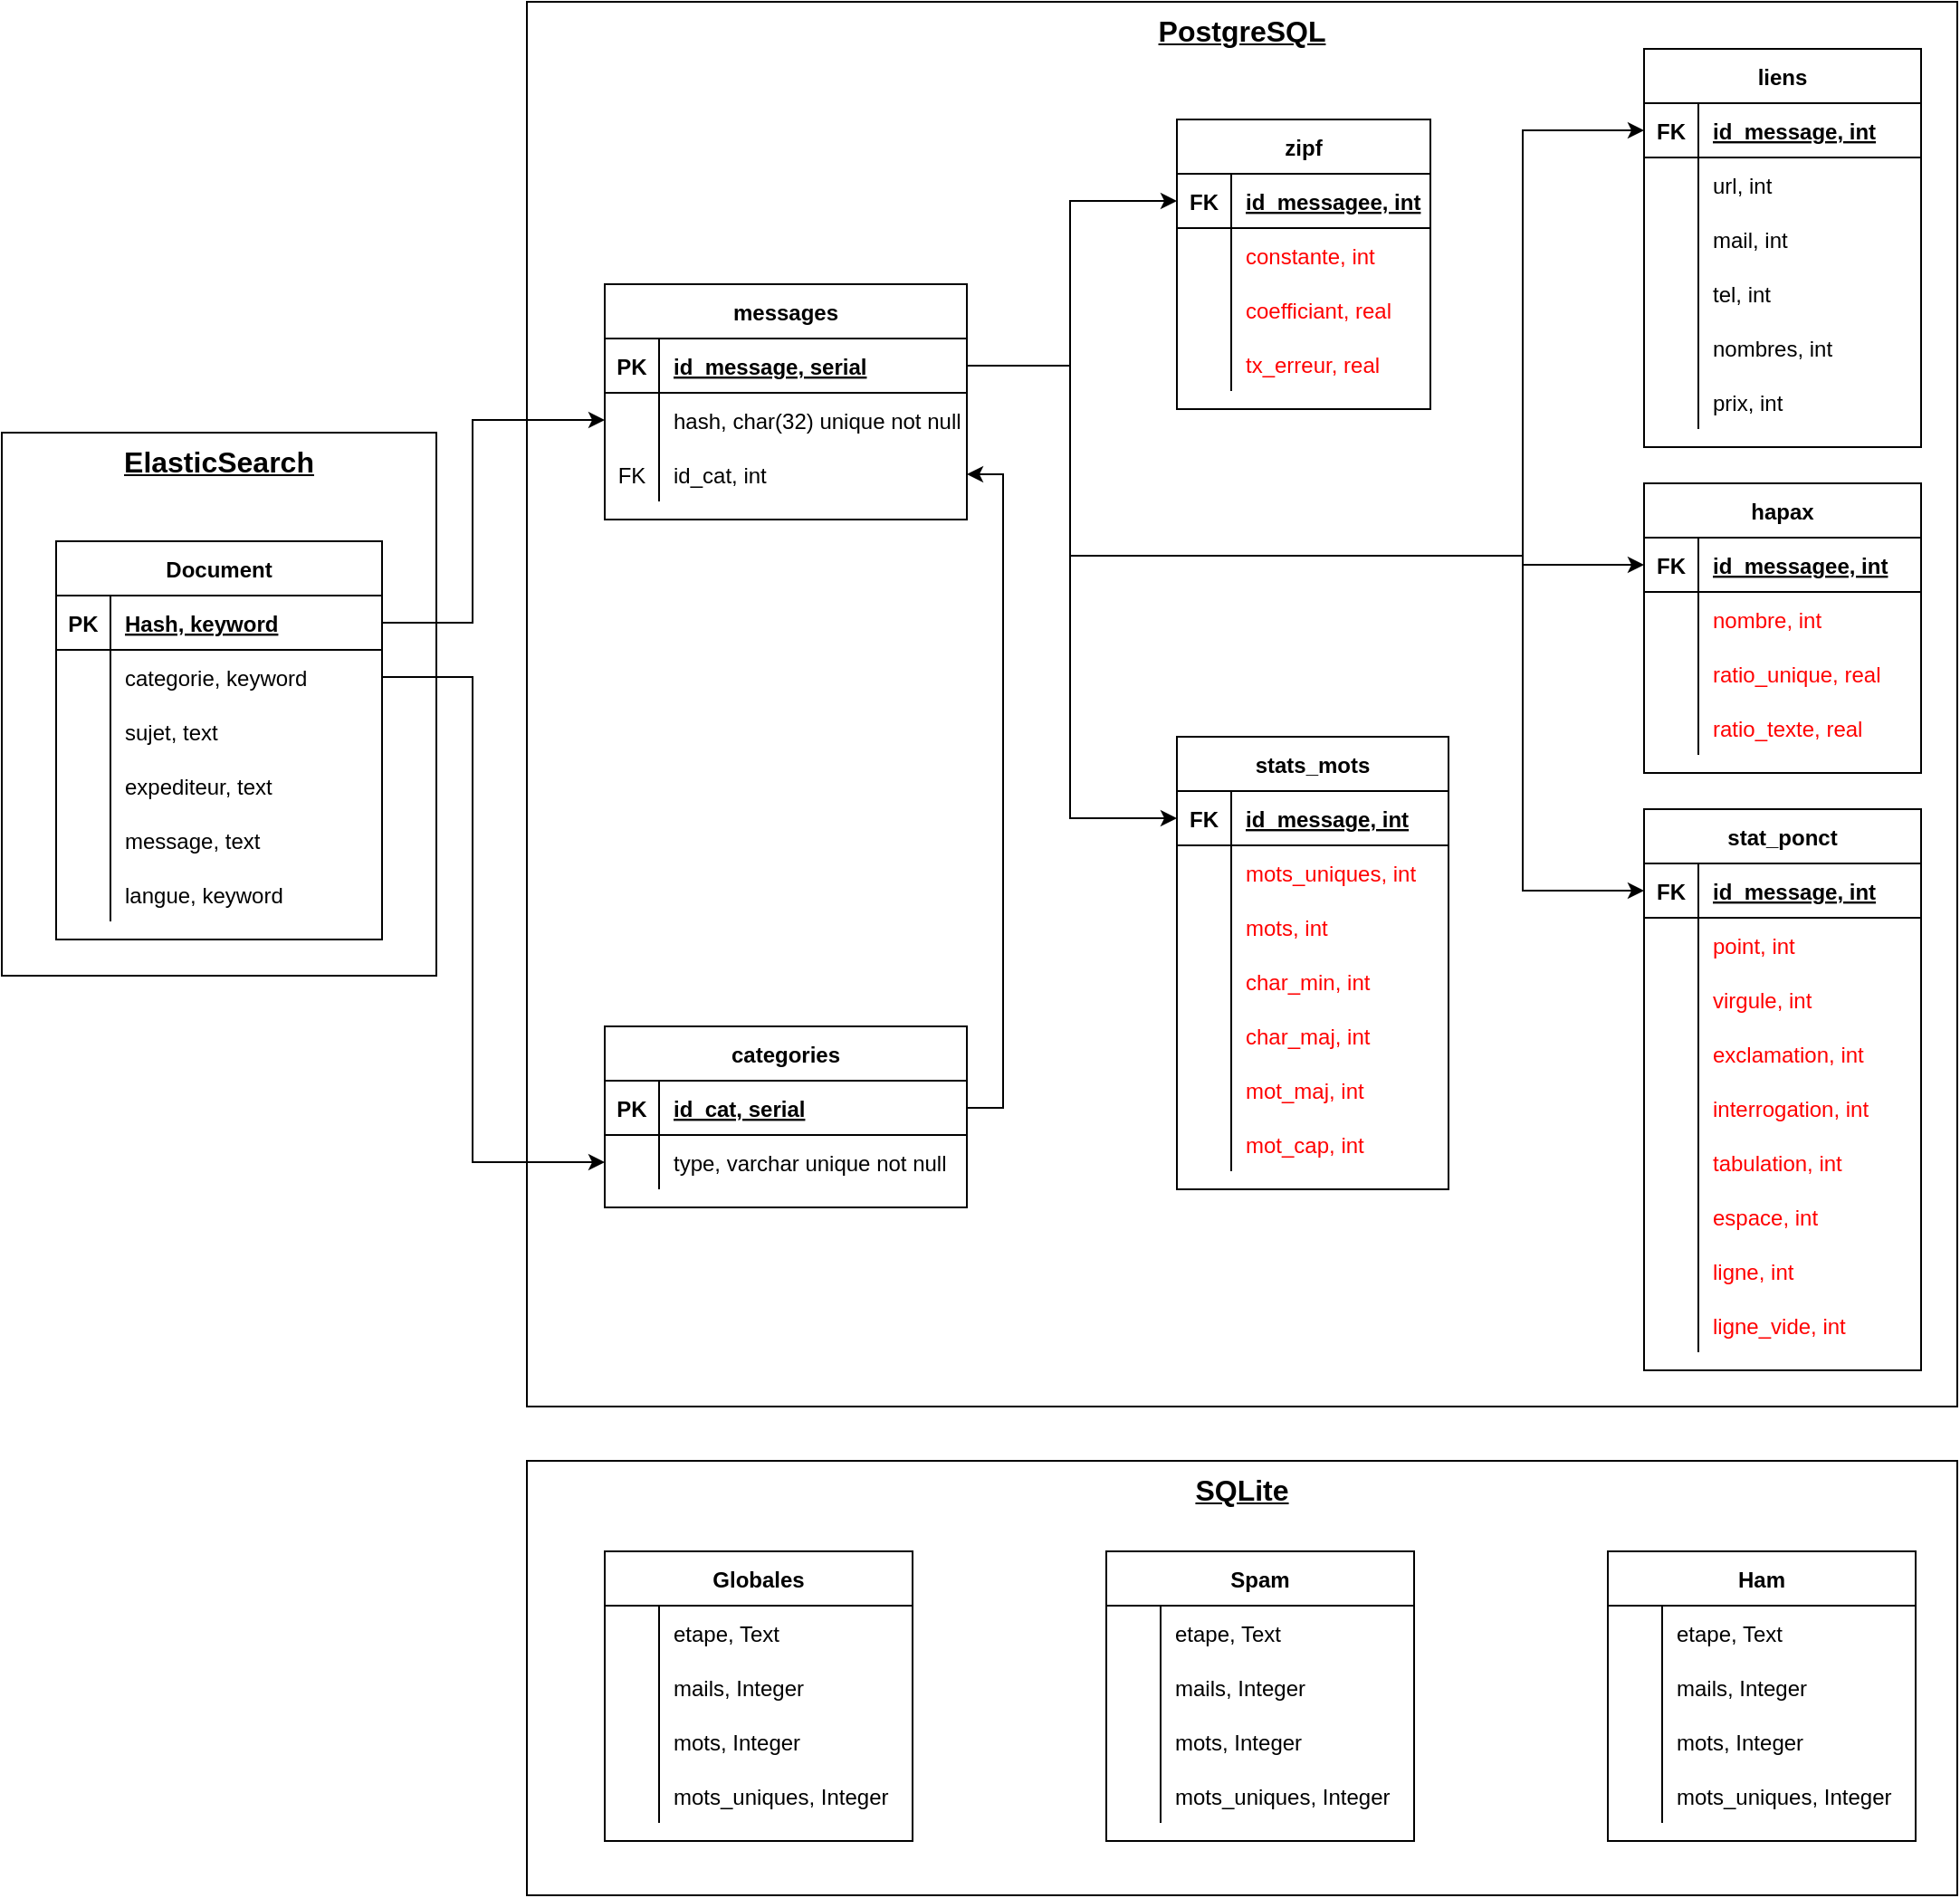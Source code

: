 <mxfile version="20.3.0" type="device"><diagram id="R2lEEEUBdFMjLlhIrx00" name="Page-1"><mxGraphModel dx="1422" dy="878" grid="1" gridSize="10" guides="1" tooltips="1" connect="1" arrows="1" fold="1" page="1" pageScale="1" pageWidth="1169" pageHeight="827" math="0" shadow="0" extFonts="Permanent Marker^https://fonts.googleapis.com/css?family=Permanent+Marker"><root><mxCell id="0"/><mxCell id="1" parent="0"/><mxCell id="b7Du19djquDReWK-8V0b-40" value="&lt;span style=&quot;font-size: 16px;&quot;&gt;&lt;b&gt;&lt;u&gt;SQLite&lt;/u&gt;&lt;/b&gt;&lt;/span&gt;" style="whiteSpace=wrap;html=1;align=center;verticalAlign=top;" parent="1" vertex="1"><mxGeometry x="290" y="840" width="790" height="240" as="geometry"/></mxCell><mxCell id="oKCUDOlldhZLEqZgmWtl-168" value="&lt;b&gt;&lt;u&gt;&lt;font style=&quot;font-size: 16px;&quot;&gt;PostgreSQL&lt;/font&gt;&lt;/u&gt;&lt;/b&gt;" style="whiteSpace=wrap;html=1;align=center;verticalAlign=top;" parent="1" vertex="1"><mxGeometry x="290" y="34" width="790" height="776" as="geometry"/></mxCell><mxCell id="oKCUDOlldhZLEqZgmWtl-23" value="&lt;b&gt;&lt;u&gt;&lt;font style=&quot;font-size: 16px;&quot;&gt;ElasticSearch&lt;/font&gt;&lt;/u&gt;&lt;/b&gt;" style="whiteSpace=wrap;html=1;align=center;verticalAlign=top;" parent="1" vertex="1"><mxGeometry y="272" width="240" height="300" as="geometry"/></mxCell><mxCell id="oKCUDOlldhZLEqZgmWtl-1" value="Document" style="shape=table;startSize=30;container=1;collapsible=1;childLayout=tableLayout;fixedRows=1;rowLines=0;fontStyle=1;align=center;resizeLast=1;" parent="1" vertex="1"><mxGeometry x="30" y="332" width="180" height="220" as="geometry"/></mxCell><mxCell id="oKCUDOlldhZLEqZgmWtl-2" value="" style="shape=tableRow;horizontal=0;startSize=0;swimlaneHead=0;swimlaneBody=0;fillColor=none;collapsible=0;dropTarget=0;points=[[0,0.5],[1,0.5]];portConstraint=eastwest;top=0;left=0;right=0;bottom=1;" parent="oKCUDOlldhZLEqZgmWtl-1" vertex="1"><mxGeometry y="30" width="180" height="30" as="geometry"/></mxCell><mxCell id="oKCUDOlldhZLEqZgmWtl-3" value="PK" style="shape=partialRectangle;connectable=0;fillColor=none;top=0;left=0;bottom=0;right=0;fontStyle=1;overflow=hidden;" parent="oKCUDOlldhZLEqZgmWtl-2" vertex="1"><mxGeometry width="30" height="30" as="geometry"><mxRectangle width="30" height="30" as="alternateBounds"/></mxGeometry></mxCell><mxCell id="oKCUDOlldhZLEqZgmWtl-4" value="Hash, keyword" style="shape=partialRectangle;connectable=0;fillColor=none;top=0;left=0;bottom=0;right=0;align=left;spacingLeft=6;fontStyle=5;overflow=hidden;" parent="oKCUDOlldhZLEqZgmWtl-2" vertex="1"><mxGeometry x="30" width="150" height="30" as="geometry"><mxRectangle width="150" height="30" as="alternateBounds"/></mxGeometry></mxCell><mxCell id="oKCUDOlldhZLEqZgmWtl-5" value="" style="shape=tableRow;horizontal=0;startSize=0;swimlaneHead=0;swimlaneBody=0;fillColor=none;collapsible=0;dropTarget=0;points=[[0,0.5],[1,0.5]];portConstraint=eastwest;top=0;left=0;right=0;bottom=0;" parent="oKCUDOlldhZLEqZgmWtl-1" vertex="1"><mxGeometry y="60" width="180" height="30" as="geometry"/></mxCell><mxCell id="oKCUDOlldhZLEqZgmWtl-6" value="" style="shape=partialRectangle;connectable=0;fillColor=none;top=0;left=0;bottom=0;right=0;editable=1;overflow=hidden;" parent="oKCUDOlldhZLEqZgmWtl-5" vertex="1"><mxGeometry width="30" height="30" as="geometry"><mxRectangle width="30" height="30" as="alternateBounds"/></mxGeometry></mxCell><mxCell id="oKCUDOlldhZLEqZgmWtl-7" value="categorie, keyword" style="shape=partialRectangle;connectable=0;fillColor=none;top=0;left=0;bottom=0;right=0;align=left;spacingLeft=6;overflow=hidden;" parent="oKCUDOlldhZLEqZgmWtl-5" vertex="1"><mxGeometry x="30" width="150" height="30" as="geometry"><mxRectangle width="150" height="30" as="alternateBounds"/></mxGeometry></mxCell><mxCell id="oKCUDOlldhZLEqZgmWtl-8" value="" style="shape=tableRow;horizontal=0;startSize=0;swimlaneHead=0;swimlaneBody=0;fillColor=none;collapsible=0;dropTarget=0;points=[[0,0.5],[1,0.5]];portConstraint=eastwest;top=0;left=0;right=0;bottom=0;" parent="oKCUDOlldhZLEqZgmWtl-1" vertex="1"><mxGeometry y="90" width="180" height="30" as="geometry"/></mxCell><mxCell id="oKCUDOlldhZLEqZgmWtl-9" value="" style="shape=partialRectangle;connectable=0;fillColor=none;top=0;left=0;bottom=0;right=0;editable=1;overflow=hidden;" parent="oKCUDOlldhZLEqZgmWtl-8" vertex="1"><mxGeometry width="30" height="30" as="geometry"><mxRectangle width="30" height="30" as="alternateBounds"/></mxGeometry></mxCell><mxCell id="oKCUDOlldhZLEqZgmWtl-10" value="sujet, text" style="shape=partialRectangle;connectable=0;fillColor=none;top=0;left=0;bottom=0;right=0;align=left;spacingLeft=6;overflow=hidden;" parent="oKCUDOlldhZLEqZgmWtl-8" vertex="1"><mxGeometry x="30" width="150" height="30" as="geometry"><mxRectangle width="150" height="30" as="alternateBounds"/></mxGeometry></mxCell><mxCell id="oKCUDOlldhZLEqZgmWtl-11" value="" style="shape=tableRow;horizontal=0;startSize=0;swimlaneHead=0;swimlaneBody=0;fillColor=none;collapsible=0;dropTarget=0;points=[[0,0.5],[1,0.5]];portConstraint=eastwest;top=0;left=0;right=0;bottom=0;" parent="oKCUDOlldhZLEqZgmWtl-1" vertex="1"><mxGeometry y="120" width="180" height="30" as="geometry"/></mxCell><mxCell id="oKCUDOlldhZLEqZgmWtl-12" value="" style="shape=partialRectangle;connectable=0;fillColor=none;top=0;left=0;bottom=0;right=0;editable=1;overflow=hidden;" parent="oKCUDOlldhZLEqZgmWtl-11" vertex="1"><mxGeometry width="30" height="30" as="geometry"><mxRectangle width="30" height="30" as="alternateBounds"/></mxGeometry></mxCell><mxCell id="oKCUDOlldhZLEqZgmWtl-13" value="expediteur, text" style="shape=partialRectangle;connectable=0;fillColor=none;top=0;left=0;bottom=0;right=0;align=left;spacingLeft=6;overflow=hidden;" parent="oKCUDOlldhZLEqZgmWtl-11" vertex="1"><mxGeometry x="30" width="150" height="30" as="geometry"><mxRectangle width="150" height="30" as="alternateBounds"/></mxGeometry></mxCell><mxCell id="oKCUDOlldhZLEqZgmWtl-17" style="shape=tableRow;horizontal=0;startSize=0;swimlaneHead=0;swimlaneBody=0;fillColor=none;collapsible=0;dropTarget=0;points=[[0,0.5],[1,0.5]];portConstraint=eastwest;top=0;left=0;right=0;bottom=0;" parent="oKCUDOlldhZLEqZgmWtl-1" vertex="1"><mxGeometry y="150" width="180" height="30" as="geometry"/></mxCell><mxCell id="oKCUDOlldhZLEqZgmWtl-18" style="shape=partialRectangle;connectable=0;fillColor=none;top=0;left=0;bottom=0;right=0;editable=1;overflow=hidden;" parent="oKCUDOlldhZLEqZgmWtl-17" vertex="1"><mxGeometry width="30" height="30" as="geometry"><mxRectangle width="30" height="30" as="alternateBounds"/></mxGeometry></mxCell><mxCell id="oKCUDOlldhZLEqZgmWtl-19" value="message, text" style="shape=partialRectangle;connectable=0;fillColor=none;top=0;left=0;bottom=0;right=0;align=left;spacingLeft=6;overflow=hidden;" parent="oKCUDOlldhZLEqZgmWtl-17" vertex="1"><mxGeometry x="30" width="150" height="30" as="geometry"><mxRectangle width="150" height="30" as="alternateBounds"/></mxGeometry></mxCell><mxCell id="oKCUDOlldhZLEqZgmWtl-20" style="shape=tableRow;horizontal=0;startSize=0;swimlaneHead=0;swimlaneBody=0;fillColor=none;collapsible=0;dropTarget=0;points=[[0,0.5],[1,0.5]];portConstraint=eastwest;top=0;left=0;right=0;bottom=0;" parent="oKCUDOlldhZLEqZgmWtl-1" vertex="1"><mxGeometry y="180" width="180" height="30" as="geometry"/></mxCell><mxCell id="oKCUDOlldhZLEqZgmWtl-21" style="shape=partialRectangle;connectable=0;fillColor=none;top=0;left=0;bottom=0;right=0;editable=1;overflow=hidden;" parent="oKCUDOlldhZLEqZgmWtl-20" vertex="1"><mxGeometry width="30" height="30" as="geometry"><mxRectangle width="30" height="30" as="alternateBounds"/></mxGeometry></mxCell><mxCell id="oKCUDOlldhZLEqZgmWtl-22" value="langue, keyword" style="shape=partialRectangle;connectable=0;fillColor=none;top=0;left=0;bottom=0;right=0;align=left;spacingLeft=6;overflow=hidden;" parent="oKCUDOlldhZLEqZgmWtl-20" vertex="1"><mxGeometry x="30" width="150" height="30" as="geometry"><mxRectangle width="150" height="30" as="alternateBounds"/></mxGeometry></mxCell><mxCell id="oKCUDOlldhZLEqZgmWtl-14" value="" style="shape=tableRow;horizontal=0;startSize=0;swimlaneHead=0;swimlaneBody=0;fillColor=none;collapsible=0;dropTarget=0;points=[[0,0.5],[1,0.5]];portConstraint=eastwest;top=0;left=0;right=0;bottom=0;" parent="1" vertex="1"><mxGeometry x="30" y="482" width="180" height="30" as="geometry"/></mxCell><mxCell id="oKCUDOlldhZLEqZgmWtl-25" value="messages" style="shape=table;startSize=30;container=1;collapsible=1;childLayout=tableLayout;fixedRows=1;rowLines=0;fontStyle=1;align=center;resizeLast=1;" parent="1" vertex="1"><mxGeometry x="333" y="190" width="200" height="130" as="geometry"/></mxCell><mxCell id="oKCUDOlldhZLEqZgmWtl-26" value="" style="shape=tableRow;horizontal=0;startSize=0;swimlaneHead=0;swimlaneBody=0;fillColor=none;collapsible=0;dropTarget=0;points=[[0,0.5],[1,0.5]];portConstraint=eastwest;top=0;left=0;right=0;bottom=1;" parent="oKCUDOlldhZLEqZgmWtl-25" vertex="1"><mxGeometry y="30" width="200" height="30" as="geometry"/></mxCell><mxCell id="oKCUDOlldhZLEqZgmWtl-27" value="PK" style="shape=partialRectangle;connectable=0;fillColor=none;top=0;left=0;bottom=0;right=0;fontStyle=1;overflow=hidden;" parent="oKCUDOlldhZLEqZgmWtl-26" vertex="1"><mxGeometry width="30" height="30" as="geometry"><mxRectangle width="30" height="30" as="alternateBounds"/></mxGeometry></mxCell><mxCell id="oKCUDOlldhZLEqZgmWtl-28" value="id_message, serial" style="shape=partialRectangle;connectable=0;fillColor=none;top=0;left=0;bottom=0;right=0;align=left;spacingLeft=6;fontStyle=5;overflow=hidden;" parent="oKCUDOlldhZLEqZgmWtl-26" vertex="1"><mxGeometry x="30" width="170" height="30" as="geometry"><mxRectangle width="170" height="30" as="alternateBounds"/></mxGeometry></mxCell><mxCell id="oKCUDOlldhZLEqZgmWtl-29" value="" style="shape=tableRow;horizontal=0;startSize=0;swimlaneHead=0;swimlaneBody=0;fillColor=none;collapsible=0;dropTarget=0;points=[[0,0.5],[1,0.5]];portConstraint=eastwest;top=0;left=0;right=0;bottom=0;" parent="oKCUDOlldhZLEqZgmWtl-25" vertex="1"><mxGeometry y="60" width="200" height="30" as="geometry"/></mxCell><mxCell id="oKCUDOlldhZLEqZgmWtl-30" value="" style="shape=partialRectangle;connectable=0;fillColor=none;top=0;left=0;bottom=0;right=0;editable=1;overflow=hidden;" parent="oKCUDOlldhZLEqZgmWtl-29" vertex="1"><mxGeometry width="30" height="30" as="geometry"><mxRectangle width="30" height="30" as="alternateBounds"/></mxGeometry></mxCell><mxCell id="oKCUDOlldhZLEqZgmWtl-31" value="hash, char(32) unique not null" style="shape=partialRectangle;connectable=0;fillColor=none;top=0;left=0;bottom=0;right=0;align=left;spacingLeft=6;overflow=hidden;" parent="oKCUDOlldhZLEqZgmWtl-29" vertex="1"><mxGeometry x="30" width="170" height="30" as="geometry"><mxRectangle width="170" height="30" as="alternateBounds"/></mxGeometry></mxCell><mxCell id="oKCUDOlldhZLEqZgmWtl-32" value="" style="shape=tableRow;horizontal=0;startSize=0;swimlaneHead=0;swimlaneBody=0;fillColor=none;collapsible=0;dropTarget=0;points=[[0,0.5],[1,0.5]];portConstraint=eastwest;top=0;left=0;right=0;bottom=0;" parent="oKCUDOlldhZLEqZgmWtl-25" vertex="1"><mxGeometry y="90" width="200" height="30" as="geometry"/></mxCell><mxCell id="oKCUDOlldhZLEqZgmWtl-33" value="FK" style="shape=partialRectangle;connectable=0;fillColor=none;top=0;left=0;bottom=0;right=0;editable=1;overflow=hidden;" parent="oKCUDOlldhZLEqZgmWtl-32" vertex="1"><mxGeometry width="30" height="30" as="geometry"><mxRectangle width="30" height="30" as="alternateBounds"/></mxGeometry></mxCell><mxCell id="oKCUDOlldhZLEqZgmWtl-34" value="id_cat, int" style="shape=partialRectangle;connectable=0;fillColor=none;top=0;left=0;bottom=0;right=0;align=left;spacingLeft=6;overflow=hidden;" parent="oKCUDOlldhZLEqZgmWtl-32" vertex="1"><mxGeometry x="30" width="170" height="30" as="geometry"><mxRectangle width="170" height="30" as="alternateBounds"/></mxGeometry></mxCell><mxCell id="oKCUDOlldhZLEqZgmWtl-58" value="stats_mots" style="shape=table;startSize=30;container=1;collapsible=1;childLayout=tableLayout;fixedRows=1;rowLines=0;fontStyle=1;align=center;resizeLast=1;" parent="1" vertex="1"><mxGeometry x="649" y="440" width="150" height="250" as="geometry"/></mxCell><mxCell id="oKCUDOlldhZLEqZgmWtl-59" value="" style="shape=tableRow;horizontal=0;startSize=0;swimlaneHead=0;swimlaneBody=0;fillColor=none;collapsible=0;dropTarget=0;points=[[0,0.5],[1,0.5]];portConstraint=eastwest;top=0;left=0;right=0;bottom=1;" parent="oKCUDOlldhZLEqZgmWtl-58" vertex="1"><mxGeometry y="30" width="150" height="30" as="geometry"/></mxCell><mxCell id="oKCUDOlldhZLEqZgmWtl-60" value="FK" style="shape=partialRectangle;connectable=0;fillColor=none;top=0;left=0;bottom=0;right=0;fontStyle=1;overflow=hidden;" parent="oKCUDOlldhZLEqZgmWtl-59" vertex="1"><mxGeometry width="30" height="30" as="geometry"><mxRectangle width="30" height="30" as="alternateBounds"/></mxGeometry></mxCell><mxCell id="oKCUDOlldhZLEqZgmWtl-61" value="id_message, int" style="shape=partialRectangle;connectable=0;fillColor=none;top=0;left=0;bottom=0;right=0;align=left;spacingLeft=6;fontStyle=5;overflow=hidden;" parent="oKCUDOlldhZLEqZgmWtl-59" vertex="1"><mxGeometry x="30" width="120" height="30" as="geometry"><mxRectangle width="120" height="30" as="alternateBounds"/></mxGeometry></mxCell><mxCell id="oKCUDOlldhZLEqZgmWtl-62" value="" style="shape=tableRow;horizontal=0;startSize=0;swimlaneHead=0;swimlaneBody=0;fillColor=none;collapsible=0;dropTarget=0;points=[[0,0.5],[1,0.5]];portConstraint=eastwest;top=0;left=0;right=0;bottom=0;" parent="oKCUDOlldhZLEqZgmWtl-58" vertex="1"><mxGeometry y="60" width="150" height="30" as="geometry"/></mxCell><mxCell id="oKCUDOlldhZLEqZgmWtl-63" value="" style="shape=partialRectangle;connectable=0;fillColor=none;top=0;left=0;bottom=0;right=0;editable=1;overflow=hidden;" parent="oKCUDOlldhZLEqZgmWtl-62" vertex="1"><mxGeometry width="30" height="30" as="geometry"><mxRectangle width="30" height="30" as="alternateBounds"/></mxGeometry></mxCell><mxCell id="oKCUDOlldhZLEqZgmWtl-64" value="mots_uniques, int" style="shape=partialRectangle;connectable=0;fillColor=none;top=0;left=0;bottom=0;right=0;align=left;spacingLeft=6;overflow=hidden;fontColor=#FF0000;" parent="oKCUDOlldhZLEqZgmWtl-62" vertex="1"><mxGeometry x="30" width="120" height="30" as="geometry"><mxRectangle width="120" height="30" as="alternateBounds"/></mxGeometry></mxCell><mxCell id="oKCUDOlldhZLEqZgmWtl-65" value="" style="shape=tableRow;horizontal=0;startSize=0;swimlaneHead=0;swimlaneBody=0;fillColor=none;collapsible=0;dropTarget=0;points=[[0,0.5],[1,0.5]];portConstraint=eastwest;top=0;left=0;right=0;bottom=0;" parent="oKCUDOlldhZLEqZgmWtl-58" vertex="1"><mxGeometry y="90" width="150" height="30" as="geometry"/></mxCell><mxCell id="oKCUDOlldhZLEqZgmWtl-66" value="" style="shape=partialRectangle;connectable=0;fillColor=none;top=0;left=0;bottom=0;right=0;editable=1;overflow=hidden;" parent="oKCUDOlldhZLEqZgmWtl-65" vertex="1"><mxGeometry width="30" height="30" as="geometry"><mxRectangle width="30" height="30" as="alternateBounds"/></mxGeometry></mxCell><mxCell id="oKCUDOlldhZLEqZgmWtl-67" value="mots, int" style="shape=partialRectangle;connectable=0;fillColor=none;top=0;left=0;bottom=0;right=0;align=left;spacingLeft=6;overflow=hidden;fontColor=#FF0000;" parent="oKCUDOlldhZLEqZgmWtl-65" vertex="1"><mxGeometry x="30" width="120" height="30" as="geometry"><mxRectangle width="120" height="30" as="alternateBounds"/></mxGeometry></mxCell><mxCell id="oKCUDOlldhZLEqZgmWtl-68" value="" style="shape=tableRow;horizontal=0;startSize=0;swimlaneHead=0;swimlaneBody=0;fillColor=none;collapsible=0;dropTarget=0;points=[[0,0.5],[1,0.5]];portConstraint=eastwest;top=0;left=0;right=0;bottom=0;" parent="oKCUDOlldhZLEqZgmWtl-58" vertex="1"><mxGeometry y="120" width="150" height="30" as="geometry"/></mxCell><mxCell id="oKCUDOlldhZLEqZgmWtl-69" value="" style="shape=partialRectangle;connectable=0;fillColor=none;top=0;left=0;bottom=0;right=0;editable=1;overflow=hidden;" parent="oKCUDOlldhZLEqZgmWtl-68" vertex="1"><mxGeometry width="30" height="30" as="geometry"><mxRectangle width="30" height="30" as="alternateBounds"/></mxGeometry></mxCell><mxCell id="oKCUDOlldhZLEqZgmWtl-70" value="char_min, int   " style="shape=partialRectangle;connectable=0;fillColor=none;top=0;left=0;bottom=0;right=0;align=left;spacingLeft=6;overflow=hidden;fontColor=#FF0000;" parent="oKCUDOlldhZLEqZgmWtl-68" vertex="1"><mxGeometry x="30" width="120" height="30" as="geometry"><mxRectangle width="120" height="30" as="alternateBounds"/></mxGeometry></mxCell><mxCell id="oKCUDOlldhZLEqZgmWtl-71" style="shape=tableRow;horizontal=0;startSize=0;swimlaneHead=0;swimlaneBody=0;fillColor=none;collapsible=0;dropTarget=0;points=[[0,0.5],[1,0.5]];portConstraint=eastwest;top=0;left=0;right=0;bottom=0;" parent="oKCUDOlldhZLEqZgmWtl-58" vertex="1"><mxGeometry y="150" width="150" height="30" as="geometry"/></mxCell><mxCell id="oKCUDOlldhZLEqZgmWtl-72" style="shape=partialRectangle;connectable=0;fillColor=none;top=0;left=0;bottom=0;right=0;editable=1;overflow=hidden;" parent="oKCUDOlldhZLEqZgmWtl-71" vertex="1"><mxGeometry width="30" height="30" as="geometry"><mxRectangle width="30" height="30" as="alternateBounds"/></mxGeometry></mxCell><mxCell id="oKCUDOlldhZLEqZgmWtl-73" value="char_maj, int" style="shape=partialRectangle;connectable=0;fillColor=none;top=0;left=0;bottom=0;right=0;align=left;spacingLeft=6;overflow=hidden;fontColor=#FF0000;" parent="oKCUDOlldhZLEqZgmWtl-71" vertex="1"><mxGeometry x="30" width="120" height="30" as="geometry"><mxRectangle width="120" height="30" as="alternateBounds"/></mxGeometry></mxCell><mxCell id="oKCUDOlldhZLEqZgmWtl-74" style="shape=tableRow;horizontal=0;startSize=0;swimlaneHead=0;swimlaneBody=0;fillColor=none;collapsible=0;dropTarget=0;points=[[0,0.5],[1,0.5]];portConstraint=eastwest;top=0;left=0;right=0;bottom=0;" parent="oKCUDOlldhZLEqZgmWtl-58" vertex="1"><mxGeometry y="180" width="150" height="30" as="geometry"/></mxCell><mxCell id="oKCUDOlldhZLEqZgmWtl-75" style="shape=partialRectangle;connectable=0;fillColor=none;top=0;left=0;bottom=0;right=0;editable=1;overflow=hidden;" parent="oKCUDOlldhZLEqZgmWtl-74" vertex="1"><mxGeometry width="30" height="30" as="geometry"><mxRectangle width="30" height="30" as="alternateBounds"/></mxGeometry></mxCell><mxCell id="oKCUDOlldhZLEqZgmWtl-76" value="mot_maj, int" style="shape=partialRectangle;connectable=0;fillColor=none;top=0;left=0;bottom=0;right=0;align=left;spacingLeft=6;overflow=hidden;fontColor=#FF0000;" parent="oKCUDOlldhZLEqZgmWtl-74" vertex="1"><mxGeometry x="30" width="120" height="30" as="geometry"><mxRectangle width="120" height="30" as="alternateBounds"/></mxGeometry></mxCell><mxCell id="oKCUDOlldhZLEqZgmWtl-77" style="shape=tableRow;horizontal=0;startSize=0;swimlaneHead=0;swimlaneBody=0;fillColor=none;collapsible=0;dropTarget=0;points=[[0,0.5],[1,0.5]];portConstraint=eastwest;top=0;left=0;right=0;bottom=0;" parent="oKCUDOlldhZLEqZgmWtl-58" vertex="1"><mxGeometry y="210" width="150" height="30" as="geometry"/></mxCell><mxCell id="oKCUDOlldhZLEqZgmWtl-78" style="shape=partialRectangle;connectable=0;fillColor=none;top=0;left=0;bottom=0;right=0;editable=1;overflow=hidden;" parent="oKCUDOlldhZLEqZgmWtl-77" vertex="1"><mxGeometry width="30" height="30" as="geometry"><mxRectangle width="30" height="30" as="alternateBounds"/></mxGeometry></mxCell><mxCell id="oKCUDOlldhZLEqZgmWtl-79" value="mot_cap, int" style="shape=partialRectangle;connectable=0;fillColor=none;top=0;left=0;bottom=0;right=0;align=left;spacingLeft=6;overflow=hidden;fontColor=#FF0000;" parent="oKCUDOlldhZLEqZgmWtl-77" vertex="1"><mxGeometry x="30" width="120" height="30" as="geometry"><mxRectangle width="120" height="30" as="alternateBounds"/></mxGeometry></mxCell><mxCell id="oKCUDOlldhZLEqZgmWtl-84" value="stat_ponct" style="shape=table;startSize=30;container=1;collapsible=1;childLayout=tableLayout;fixedRows=1;rowLines=0;fontStyle=1;align=center;resizeLast=1;" parent="1" vertex="1"><mxGeometry x="907" y="480" width="153" height="310" as="geometry"/></mxCell><mxCell id="oKCUDOlldhZLEqZgmWtl-85" value="" style="shape=tableRow;horizontal=0;startSize=0;swimlaneHead=0;swimlaneBody=0;fillColor=none;collapsible=0;dropTarget=0;points=[[0,0.5],[1,0.5]];portConstraint=eastwest;top=0;left=0;right=0;bottom=1;" parent="oKCUDOlldhZLEqZgmWtl-84" vertex="1"><mxGeometry y="30" width="153" height="30" as="geometry"/></mxCell><mxCell id="oKCUDOlldhZLEqZgmWtl-86" value="FK" style="shape=partialRectangle;connectable=0;fillColor=none;top=0;left=0;bottom=0;right=0;fontStyle=1;overflow=hidden;" parent="oKCUDOlldhZLEqZgmWtl-85" vertex="1"><mxGeometry width="30" height="30" as="geometry"><mxRectangle width="30" height="30" as="alternateBounds"/></mxGeometry></mxCell><mxCell id="oKCUDOlldhZLEqZgmWtl-87" value="id_message, int" style="shape=partialRectangle;connectable=0;fillColor=none;top=0;left=0;bottom=0;right=0;align=left;spacingLeft=6;fontStyle=5;overflow=hidden;" parent="oKCUDOlldhZLEqZgmWtl-85" vertex="1"><mxGeometry x="30" width="123" height="30" as="geometry"><mxRectangle width="123" height="30" as="alternateBounds"/></mxGeometry></mxCell><mxCell id="oKCUDOlldhZLEqZgmWtl-88" value="" style="shape=tableRow;horizontal=0;startSize=0;swimlaneHead=0;swimlaneBody=0;fillColor=none;collapsible=0;dropTarget=0;points=[[0,0.5],[1,0.5]];portConstraint=eastwest;top=0;left=0;right=0;bottom=0;" parent="oKCUDOlldhZLEqZgmWtl-84" vertex="1"><mxGeometry y="60" width="153" height="30" as="geometry"/></mxCell><mxCell id="oKCUDOlldhZLEqZgmWtl-89" value="" style="shape=partialRectangle;connectable=0;fillColor=none;top=0;left=0;bottom=0;right=0;editable=1;overflow=hidden;" parent="oKCUDOlldhZLEqZgmWtl-88" vertex="1"><mxGeometry width="30" height="30" as="geometry"><mxRectangle width="30" height="30" as="alternateBounds"/></mxGeometry></mxCell><mxCell id="oKCUDOlldhZLEqZgmWtl-90" value="point, int" style="shape=partialRectangle;connectable=0;fillColor=none;top=0;left=0;bottom=0;right=0;align=left;spacingLeft=6;overflow=hidden;fontColor=#FF0000;" parent="oKCUDOlldhZLEqZgmWtl-88" vertex="1"><mxGeometry x="30" width="123" height="30" as="geometry"><mxRectangle width="123" height="30" as="alternateBounds"/></mxGeometry></mxCell><mxCell id="oKCUDOlldhZLEqZgmWtl-109" style="shape=tableRow;horizontal=0;startSize=0;swimlaneHead=0;swimlaneBody=0;fillColor=none;collapsible=0;dropTarget=0;points=[[0,0.5],[1,0.5]];portConstraint=eastwest;top=0;left=0;right=0;bottom=0;" parent="oKCUDOlldhZLEqZgmWtl-84" vertex="1"><mxGeometry y="90" width="153" height="30" as="geometry"/></mxCell><mxCell id="oKCUDOlldhZLEqZgmWtl-110" style="shape=partialRectangle;connectable=0;fillColor=none;top=0;left=0;bottom=0;right=0;editable=1;overflow=hidden;" parent="oKCUDOlldhZLEqZgmWtl-109" vertex="1"><mxGeometry width="30" height="30" as="geometry"><mxRectangle width="30" height="30" as="alternateBounds"/></mxGeometry></mxCell><mxCell id="oKCUDOlldhZLEqZgmWtl-111" value="virgule, int" style="shape=partialRectangle;connectable=0;fillColor=none;top=0;left=0;bottom=0;right=0;align=left;spacingLeft=6;overflow=hidden;fontColor=#FF0000;" parent="oKCUDOlldhZLEqZgmWtl-109" vertex="1"><mxGeometry x="30" width="123" height="30" as="geometry"><mxRectangle width="123" height="30" as="alternateBounds"/></mxGeometry></mxCell><mxCell id="oKCUDOlldhZLEqZgmWtl-106" style="shape=tableRow;horizontal=0;startSize=0;swimlaneHead=0;swimlaneBody=0;fillColor=none;collapsible=0;dropTarget=0;points=[[0,0.5],[1,0.5]];portConstraint=eastwest;top=0;left=0;right=0;bottom=0;" parent="oKCUDOlldhZLEqZgmWtl-84" vertex="1"><mxGeometry y="120" width="153" height="30" as="geometry"/></mxCell><mxCell id="oKCUDOlldhZLEqZgmWtl-107" style="shape=partialRectangle;connectable=0;fillColor=none;top=0;left=0;bottom=0;right=0;editable=1;overflow=hidden;" parent="oKCUDOlldhZLEqZgmWtl-106" vertex="1"><mxGeometry width="30" height="30" as="geometry"><mxRectangle width="30" height="30" as="alternateBounds"/></mxGeometry></mxCell><mxCell id="oKCUDOlldhZLEqZgmWtl-108" value="exclamation, int" style="shape=partialRectangle;connectable=0;fillColor=none;top=0;left=0;bottom=0;right=0;align=left;spacingLeft=6;overflow=hidden;fontColor=#FF0000;" parent="oKCUDOlldhZLEqZgmWtl-106" vertex="1"><mxGeometry x="30" width="123" height="30" as="geometry"><mxRectangle width="123" height="30" as="alternateBounds"/></mxGeometry></mxCell><mxCell id="oKCUDOlldhZLEqZgmWtl-103" style="shape=tableRow;horizontal=0;startSize=0;swimlaneHead=0;swimlaneBody=0;fillColor=none;collapsible=0;dropTarget=0;points=[[0,0.5],[1,0.5]];portConstraint=eastwest;top=0;left=0;right=0;bottom=0;" parent="oKCUDOlldhZLEqZgmWtl-84" vertex="1"><mxGeometry y="150" width="153" height="30" as="geometry"/></mxCell><mxCell id="oKCUDOlldhZLEqZgmWtl-104" style="shape=partialRectangle;connectable=0;fillColor=none;top=0;left=0;bottom=0;right=0;editable=1;overflow=hidden;" parent="oKCUDOlldhZLEqZgmWtl-103" vertex="1"><mxGeometry width="30" height="30" as="geometry"><mxRectangle width="30" height="30" as="alternateBounds"/></mxGeometry></mxCell><mxCell id="oKCUDOlldhZLEqZgmWtl-105" value="interrogation, int" style="shape=partialRectangle;connectable=0;fillColor=none;top=0;left=0;bottom=0;right=0;align=left;spacingLeft=6;overflow=hidden;fontColor=#FF0000;" parent="oKCUDOlldhZLEqZgmWtl-103" vertex="1"><mxGeometry x="30" width="123" height="30" as="geometry"><mxRectangle width="123" height="30" as="alternateBounds"/></mxGeometry></mxCell><mxCell id="oKCUDOlldhZLEqZgmWtl-100" style="shape=tableRow;horizontal=0;startSize=0;swimlaneHead=0;swimlaneBody=0;fillColor=none;collapsible=0;dropTarget=0;points=[[0,0.5],[1,0.5]];portConstraint=eastwest;top=0;left=0;right=0;bottom=0;" parent="oKCUDOlldhZLEqZgmWtl-84" vertex="1"><mxGeometry y="180" width="153" height="30" as="geometry"/></mxCell><mxCell id="oKCUDOlldhZLEqZgmWtl-101" style="shape=partialRectangle;connectable=0;fillColor=none;top=0;left=0;bottom=0;right=0;editable=1;overflow=hidden;" parent="oKCUDOlldhZLEqZgmWtl-100" vertex="1"><mxGeometry width="30" height="30" as="geometry"><mxRectangle width="30" height="30" as="alternateBounds"/></mxGeometry></mxCell><mxCell id="oKCUDOlldhZLEqZgmWtl-102" value="tabulation, int" style="shape=partialRectangle;connectable=0;fillColor=none;top=0;left=0;bottom=0;right=0;align=left;spacingLeft=6;overflow=hidden;fontColor=#FF0000;" parent="oKCUDOlldhZLEqZgmWtl-100" vertex="1"><mxGeometry x="30" width="123" height="30" as="geometry"><mxRectangle width="123" height="30" as="alternateBounds"/></mxGeometry></mxCell><mxCell id="oKCUDOlldhZLEqZgmWtl-97" style="shape=tableRow;horizontal=0;startSize=0;swimlaneHead=0;swimlaneBody=0;fillColor=none;collapsible=0;dropTarget=0;points=[[0,0.5],[1,0.5]];portConstraint=eastwest;top=0;left=0;right=0;bottom=0;" parent="oKCUDOlldhZLEqZgmWtl-84" vertex="1"><mxGeometry y="210" width="153" height="30" as="geometry"/></mxCell><mxCell id="oKCUDOlldhZLEqZgmWtl-98" style="shape=partialRectangle;connectable=0;fillColor=none;top=0;left=0;bottom=0;right=0;editable=1;overflow=hidden;" parent="oKCUDOlldhZLEqZgmWtl-97" vertex="1"><mxGeometry width="30" height="30" as="geometry"><mxRectangle width="30" height="30" as="alternateBounds"/></mxGeometry></mxCell><mxCell id="oKCUDOlldhZLEqZgmWtl-99" value="espace, int" style="shape=partialRectangle;connectable=0;fillColor=none;top=0;left=0;bottom=0;right=0;align=left;spacingLeft=6;overflow=hidden;fontColor=#FF0000;" parent="oKCUDOlldhZLEqZgmWtl-97" vertex="1"><mxGeometry x="30" width="123" height="30" as="geometry"><mxRectangle width="123" height="30" as="alternateBounds"/></mxGeometry></mxCell><mxCell id="oKCUDOlldhZLEqZgmWtl-91" value="" style="shape=tableRow;horizontal=0;startSize=0;swimlaneHead=0;swimlaneBody=0;fillColor=none;collapsible=0;dropTarget=0;points=[[0,0.5],[1,0.5]];portConstraint=eastwest;top=0;left=0;right=0;bottom=0;" parent="oKCUDOlldhZLEqZgmWtl-84" vertex="1"><mxGeometry y="240" width="153" height="30" as="geometry"/></mxCell><mxCell id="oKCUDOlldhZLEqZgmWtl-92" value="" style="shape=partialRectangle;connectable=0;fillColor=none;top=0;left=0;bottom=0;right=0;editable=1;overflow=hidden;" parent="oKCUDOlldhZLEqZgmWtl-91" vertex="1"><mxGeometry width="30" height="30" as="geometry"><mxRectangle width="30" height="30" as="alternateBounds"/></mxGeometry></mxCell><mxCell id="oKCUDOlldhZLEqZgmWtl-93" value="ligne, int" style="shape=partialRectangle;connectable=0;fillColor=none;top=0;left=0;bottom=0;right=0;align=left;spacingLeft=6;overflow=hidden;fontColor=#FF0000;" parent="oKCUDOlldhZLEqZgmWtl-91" vertex="1"><mxGeometry x="30" width="123" height="30" as="geometry"><mxRectangle width="123" height="30" as="alternateBounds"/></mxGeometry></mxCell><mxCell id="oKCUDOlldhZLEqZgmWtl-94" value="" style="shape=tableRow;horizontal=0;startSize=0;swimlaneHead=0;swimlaneBody=0;fillColor=none;collapsible=0;dropTarget=0;points=[[0,0.5],[1,0.5]];portConstraint=eastwest;top=0;left=0;right=0;bottom=0;" parent="oKCUDOlldhZLEqZgmWtl-84" vertex="1"><mxGeometry y="270" width="153" height="30" as="geometry"/></mxCell><mxCell id="oKCUDOlldhZLEqZgmWtl-95" value="" style="shape=partialRectangle;connectable=0;fillColor=none;top=0;left=0;bottom=0;right=0;editable=1;overflow=hidden;" parent="oKCUDOlldhZLEqZgmWtl-94" vertex="1"><mxGeometry width="30" height="30" as="geometry"><mxRectangle width="30" height="30" as="alternateBounds"/></mxGeometry></mxCell><mxCell id="oKCUDOlldhZLEqZgmWtl-96" value="ligne_vide, int" style="shape=partialRectangle;connectable=0;fillColor=none;top=0;left=0;bottom=0;right=0;align=left;spacingLeft=6;overflow=hidden;fontColor=#FF0000;" parent="oKCUDOlldhZLEqZgmWtl-94" vertex="1"><mxGeometry x="30" width="123" height="30" as="geometry"><mxRectangle width="123" height="30" as="alternateBounds"/></mxGeometry></mxCell><mxCell id="oKCUDOlldhZLEqZgmWtl-112" value="zipf" style="shape=table;startSize=30;container=1;collapsible=1;childLayout=tableLayout;fixedRows=1;rowLines=0;fontStyle=1;align=center;resizeLast=1;" parent="1" vertex="1"><mxGeometry x="649" y="99" width="140" height="160" as="geometry"/></mxCell><mxCell id="oKCUDOlldhZLEqZgmWtl-113" value="" style="shape=tableRow;horizontal=0;startSize=0;swimlaneHead=0;swimlaneBody=0;fillColor=none;collapsible=0;dropTarget=0;points=[[0,0.5],[1,0.5]];portConstraint=eastwest;top=0;left=0;right=0;bottom=1;" parent="oKCUDOlldhZLEqZgmWtl-112" vertex="1"><mxGeometry y="30" width="140" height="30" as="geometry"/></mxCell><mxCell id="oKCUDOlldhZLEqZgmWtl-114" value="FK" style="shape=partialRectangle;connectable=0;fillColor=none;top=0;left=0;bottom=0;right=0;fontStyle=1;overflow=hidden;" parent="oKCUDOlldhZLEqZgmWtl-113" vertex="1"><mxGeometry width="30" height="30" as="geometry"><mxRectangle width="30" height="30" as="alternateBounds"/></mxGeometry></mxCell><mxCell id="oKCUDOlldhZLEqZgmWtl-115" value="id_messagee, int" style="shape=partialRectangle;connectable=0;fillColor=none;top=0;left=0;bottom=0;right=0;align=left;spacingLeft=6;fontStyle=5;overflow=hidden;" parent="oKCUDOlldhZLEqZgmWtl-113" vertex="1"><mxGeometry x="30" width="110" height="30" as="geometry"><mxRectangle width="110" height="30" as="alternateBounds"/></mxGeometry></mxCell><mxCell id="oKCUDOlldhZLEqZgmWtl-116" value="" style="shape=tableRow;horizontal=0;startSize=0;swimlaneHead=0;swimlaneBody=0;fillColor=none;collapsible=0;dropTarget=0;points=[[0,0.5],[1,0.5]];portConstraint=eastwest;top=0;left=0;right=0;bottom=0;" parent="oKCUDOlldhZLEqZgmWtl-112" vertex="1"><mxGeometry y="60" width="140" height="30" as="geometry"/></mxCell><mxCell id="oKCUDOlldhZLEqZgmWtl-117" value="" style="shape=partialRectangle;connectable=0;fillColor=none;top=0;left=0;bottom=0;right=0;editable=1;overflow=hidden;" parent="oKCUDOlldhZLEqZgmWtl-116" vertex="1"><mxGeometry width="30" height="30" as="geometry"><mxRectangle width="30" height="30" as="alternateBounds"/></mxGeometry></mxCell><mxCell id="oKCUDOlldhZLEqZgmWtl-118" value="constante, int" style="shape=partialRectangle;connectable=0;fillColor=none;top=0;left=0;bottom=0;right=0;align=left;spacingLeft=6;overflow=hidden;fontColor=#FF0000;" parent="oKCUDOlldhZLEqZgmWtl-116" vertex="1"><mxGeometry x="30" width="110" height="30" as="geometry"><mxRectangle width="110" height="30" as="alternateBounds"/></mxGeometry></mxCell><mxCell id="oKCUDOlldhZLEqZgmWtl-119" value="" style="shape=tableRow;horizontal=0;startSize=0;swimlaneHead=0;swimlaneBody=0;fillColor=none;collapsible=0;dropTarget=0;points=[[0,0.5],[1,0.5]];portConstraint=eastwest;top=0;left=0;right=0;bottom=0;" parent="oKCUDOlldhZLEqZgmWtl-112" vertex="1"><mxGeometry y="90" width="140" height="30" as="geometry"/></mxCell><mxCell id="oKCUDOlldhZLEqZgmWtl-120" value="" style="shape=partialRectangle;connectable=0;fillColor=none;top=0;left=0;bottom=0;right=0;editable=1;overflow=hidden;" parent="oKCUDOlldhZLEqZgmWtl-119" vertex="1"><mxGeometry width="30" height="30" as="geometry"><mxRectangle width="30" height="30" as="alternateBounds"/></mxGeometry></mxCell><mxCell id="oKCUDOlldhZLEqZgmWtl-121" value="coefficiant, real" style="shape=partialRectangle;connectable=0;fillColor=none;top=0;left=0;bottom=0;right=0;align=left;spacingLeft=6;overflow=hidden;fontColor=#FF0000;" parent="oKCUDOlldhZLEqZgmWtl-119" vertex="1"><mxGeometry x="30" width="110" height="30" as="geometry"><mxRectangle width="110" height="30" as="alternateBounds"/></mxGeometry></mxCell><mxCell id="oKCUDOlldhZLEqZgmWtl-122" value="" style="shape=tableRow;horizontal=0;startSize=0;swimlaneHead=0;swimlaneBody=0;fillColor=none;collapsible=0;dropTarget=0;points=[[0,0.5],[1,0.5]];portConstraint=eastwest;top=0;left=0;right=0;bottom=0;" parent="oKCUDOlldhZLEqZgmWtl-112" vertex="1"><mxGeometry y="120" width="140" height="30" as="geometry"/></mxCell><mxCell id="oKCUDOlldhZLEqZgmWtl-123" value="" style="shape=partialRectangle;connectable=0;fillColor=none;top=0;left=0;bottom=0;right=0;editable=1;overflow=hidden;" parent="oKCUDOlldhZLEqZgmWtl-122" vertex="1"><mxGeometry width="30" height="30" as="geometry"><mxRectangle width="30" height="30" as="alternateBounds"/></mxGeometry></mxCell><mxCell id="oKCUDOlldhZLEqZgmWtl-124" value="tx_erreur, real" style="shape=partialRectangle;connectable=0;fillColor=none;top=0;left=0;bottom=0;right=0;align=left;spacingLeft=6;overflow=hidden;fontColor=#FF0000;" parent="oKCUDOlldhZLEqZgmWtl-122" vertex="1"><mxGeometry x="30" width="110" height="30" as="geometry"><mxRectangle width="110" height="30" as="alternateBounds"/></mxGeometry></mxCell><mxCell id="oKCUDOlldhZLEqZgmWtl-138" value="categories" style="shape=table;startSize=30;container=1;collapsible=1;childLayout=tableLayout;fixedRows=1;rowLines=0;fontStyle=1;align=center;resizeLast=1;" parent="1" vertex="1"><mxGeometry x="333" y="600" width="200" height="100" as="geometry"/></mxCell><mxCell id="oKCUDOlldhZLEqZgmWtl-139" value="" style="shape=tableRow;horizontal=0;startSize=0;swimlaneHead=0;swimlaneBody=0;fillColor=none;collapsible=0;dropTarget=0;points=[[0,0.5],[1,0.5]];portConstraint=eastwest;top=0;left=0;right=0;bottom=1;" parent="oKCUDOlldhZLEqZgmWtl-138" vertex="1"><mxGeometry y="30" width="200" height="30" as="geometry"/></mxCell><mxCell id="oKCUDOlldhZLEqZgmWtl-140" value="PK" style="shape=partialRectangle;connectable=0;fillColor=none;top=0;left=0;bottom=0;right=0;fontStyle=1;overflow=hidden;" parent="oKCUDOlldhZLEqZgmWtl-139" vertex="1"><mxGeometry width="30" height="30" as="geometry"><mxRectangle width="30" height="30" as="alternateBounds"/></mxGeometry></mxCell><mxCell id="oKCUDOlldhZLEqZgmWtl-141" value="id_cat, serial" style="shape=partialRectangle;connectable=0;fillColor=none;top=0;left=0;bottom=0;right=0;align=left;spacingLeft=6;fontStyle=5;overflow=hidden;" parent="oKCUDOlldhZLEqZgmWtl-139" vertex="1"><mxGeometry x="30" width="170" height="30" as="geometry"><mxRectangle width="170" height="30" as="alternateBounds"/></mxGeometry></mxCell><mxCell id="oKCUDOlldhZLEqZgmWtl-142" value="" style="shape=tableRow;horizontal=0;startSize=0;swimlaneHead=0;swimlaneBody=0;fillColor=none;collapsible=0;dropTarget=0;points=[[0,0.5],[1,0.5]];portConstraint=eastwest;top=0;left=0;right=0;bottom=0;" parent="oKCUDOlldhZLEqZgmWtl-138" vertex="1"><mxGeometry y="60" width="200" height="30" as="geometry"/></mxCell><mxCell id="oKCUDOlldhZLEqZgmWtl-143" value="" style="shape=partialRectangle;connectable=0;fillColor=none;top=0;left=0;bottom=0;right=0;editable=1;overflow=hidden;" parent="oKCUDOlldhZLEqZgmWtl-142" vertex="1"><mxGeometry width="30" height="30" as="geometry"><mxRectangle width="30" height="30" as="alternateBounds"/></mxGeometry></mxCell><mxCell id="oKCUDOlldhZLEqZgmWtl-144" value="type, varchar unique not null" style="shape=partialRectangle;connectable=0;fillColor=none;top=0;left=0;bottom=0;right=0;align=left;spacingLeft=6;overflow=hidden;" parent="oKCUDOlldhZLEqZgmWtl-142" vertex="1"><mxGeometry x="30" width="170" height="30" as="geometry"><mxRectangle width="170" height="30" as="alternateBounds"/></mxGeometry></mxCell><mxCell id="oKCUDOlldhZLEqZgmWtl-39" value="liens" style="shape=table;startSize=30;container=1;collapsible=1;childLayout=tableLayout;fixedRows=1;rowLines=0;fontStyle=1;align=center;resizeLast=1;" parent="1" vertex="1"><mxGeometry x="907" y="60" width="153" height="220" as="geometry"/></mxCell><mxCell id="oKCUDOlldhZLEqZgmWtl-40" value="" style="shape=tableRow;horizontal=0;startSize=0;swimlaneHead=0;swimlaneBody=0;fillColor=none;collapsible=0;dropTarget=0;points=[[0,0.5],[1,0.5]];portConstraint=eastwest;top=0;left=0;right=0;bottom=1;" parent="oKCUDOlldhZLEqZgmWtl-39" vertex="1"><mxGeometry y="30" width="153" height="30" as="geometry"/></mxCell><mxCell id="oKCUDOlldhZLEqZgmWtl-41" value="FK" style="shape=partialRectangle;connectable=0;fillColor=none;top=0;left=0;bottom=0;right=0;fontStyle=1;overflow=hidden;" parent="oKCUDOlldhZLEqZgmWtl-40" vertex="1"><mxGeometry width="30" height="30" as="geometry"><mxRectangle width="30" height="30" as="alternateBounds"/></mxGeometry></mxCell><mxCell id="oKCUDOlldhZLEqZgmWtl-42" value="id_message, int" style="shape=partialRectangle;connectable=0;fillColor=none;top=0;left=0;bottom=0;right=0;align=left;spacingLeft=6;fontStyle=5;overflow=hidden;" parent="oKCUDOlldhZLEqZgmWtl-40" vertex="1"><mxGeometry x="30" width="123" height="30" as="geometry"><mxRectangle width="123" height="30" as="alternateBounds"/></mxGeometry></mxCell><mxCell id="oKCUDOlldhZLEqZgmWtl-43" value="" style="shape=tableRow;horizontal=0;startSize=0;swimlaneHead=0;swimlaneBody=0;fillColor=none;collapsible=0;dropTarget=0;points=[[0,0.5],[1,0.5]];portConstraint=eastwest;top=0;left=0;right=0;bottom=0;" parent="oKCUDOlldhZLEqZgmWtl-39" vertex="1"><mxGeometry y="60" width="153" height="30" as="geometry"/></mxCell><mxCell id="oKCUDOlldhZLEqZgmWtl-44" value="" style="shape=partialRectangle;connectable=0;fillColor=none;top=0;left=0;bottom=0;right=0;editable=1;overflow=hidden;" parent="oKCUDOlldhZLEqZgmWtl-43" vertex="1"><mxGeometry width="30" height="30" as="geometry"><mxRectangle width="30" height="30" as="alternateBounds"/></mxGeometry></mxCell><mxCell id="oKCUDOlldhZLEqZgmWtl-45" value="url, int " style="shape=partialRectangle;connectable=0;fillColor=none;top=0;left=0;bottom=0;right=0;align=left;spacingLeft=6;overflow=hidden;" parent="oKCUDOlldhZLEqZgmWtl-43" vertex="1"><mxGeometry x="30" width="123" height="30" as="geometry"><mxRectangle width="123" height="30" as="alternateBounds"/></mxGeometry></mxCell><mxCell id="oKCUDOlldhZLEqZgmWtl-46" value="" style="shape=tableRow;horizontal=0;startSize=0;swimlaneHead=0;swimlaneBody=0;fillColor=none;collapsible=0;dropTarget=0;points=[[0,0.5],[1,0.5]];portConstraint=eastwest;top=0;left=0;right=0;bottom=0;" parent="oKCUDOlldhZLEqZgmWtl-39" vertex="1"><mxGeometry y="90" width="153" height="30" as="geometry"/></mxCell><mxCell id="oKCUDOlldhZLEqZgmWtl-47" value="" style="shape=partialRectangle;connectable=0;fillColor=none;top=0;left=0;bottom=0;right=0;editable=1;overflow=hidden;" parent="oKCUDOlldhZLEqZgmWtl-46" vertex="1"><mxGeometry width="30" height="30" as="geometry"><mxRectangle width="30" height="30" as="alternateBounds"/></mxGeometry></mxCell><mxCell id="oKCUDOlldhZLEqZgmWtl-48" value="mail, int" style="shape=partialRectangle;connectable=0;fillColor=none;top=0;left=0;bottom=0;right=0;align=left;spacingLeft=6;overflow=hidden;" parent="oKCUDOlldhZLEqZgmWtl-46" vertex="1"><mxGeometry x="30" width="123" height="30" as="geometry"><mxRectangle width="123" height="30" as="alternateBounds"/></mxGeometry></mxCell><mxCell id="oKCUDOlldhZLEqZgmWtl-49" value="" style="shape=tableRow;horizontal=0;startSize=0;swimlaneHead=0;swimlaneBody=0;fillColor=none;collapsible=0;dropTarget=0;points=[[0,0.5],[1,0.5]];portConstraint=eastwest;top=0;left=0;right=0;bottom=0;" parent="oKCUDOlldhZLEqZgmWtl-39" vertex="1"><mxGeometry y="120" width="153" height="30" as="geometry"/></mxCell><mxCell id="oKCUDOlldhZLEqZgmWtl-50" value="" style="shape=partialRectangle;connectable=0;fillColor=none;top=0;left=0;bottom=0;right=0;editable=1;overflow=hidden;" parent="oKCUDOlldhZLEqZgmWtl-49" vertex="1"><mxGeometry width="30" height="30" as="geometry"><mxRectangle width="30" height="30" as="alternateBounds"/></mxGeometry></mxCell><mxCell id="oKCUDOlldhZLEqZgmWtl-51" value="tel, int" style="shape=partialRectangle;connectable=0;fillColor=none;top=0;left=0;bottom=0;right=0;align=left;spacingLeft=6;overflow=hidden;" parent="oKCUDOlldhZLEqZgmWtl-49" vertex="1"><mxGeometry x="30" width="123" height="30" as="geometry"><mxRectangle width="123" height="30" as="alternateBounds"/></mxGeometry></mxCell><mxCell id="oKCUDOlldhZLEqZgmWtl-52" style="shape=tableRow;horizontal=0;startSize=0;swimlaneHead=0;swimlaneBody=0;fillColor=none;collapsible=0;dropTarget=0;points=[[0,0.5],[1,0.5]];portConstraint=eastwest;top=0;left=0;right=0;bottom=0;" parent="oKCUDOlldhZLEqZgmWtl-39" vertex="1"><mxGeometry y="150" width="153" height="30" as="geometry"/></mxCell><mxCell id="oKCUDOlldhZLEqZgmWtl-53" style="shape=partialRectangle;connectable=0;fillColor=none;top=0;left=0;bottom=0;right=0;editable=1;overflow=hidden;" parent="oKCUDOlldhZLEqZgmWtl-52" vertex="1"><mxGeometry width="30" height="30" as="geometry"><mxRectangle width="30" height="30" as="alternateBounds"/></mxGeometry></mxCell><mxCell id="oKCUDOlldhZLEqZgmWtl-54" value="nombres, int" style="shape=partialRectangle;connectable=0;fillColor=none;top=0;left=0;bottom=0;right=0;align=left;spacingLeft=6;overflow=hidden;" parent="oKCUDOlldhZLEqZgmWtl-52" vertex="1"><mxGeometry x="30" width="123" height="30" as="geometry"><mxRectangle width="123" height="30" as="alternateBounds"/></mxGeometry></mxCell><mxCell id="oKCUDOlldhZLEqZgmWtl-55" style="shape=tableRow;horizontal=0;startSize=0;swimlaneHead=0;swimlaneBody=0;fillColor=none;collapsible=0;dropTarget=0;points=[[0,0.5],[1,0.5]];portConstraint=eastwest;top=0;left=0;right=0;bottom=0;" parent="oKCUDOlldhZLEqZgmWtl-39" vertex="1"><mxGeometry y="180" width="153" height="30" as="geometry"/></mxCell><mxCell id="oKCUDOlldhZLEqZgmWtl-56" style="shape=partialRectangle;connectable=0;fillColor=none;top=0;left=0;bottom=0;right=0;editable=1;overflow=hidden;" parent="oKCUDOlldhZLEqZgmWtl-55" vertex="1"><mxGeometry width="30" height="30" as="geometry"><mxRectangle width="30" height="30" as="alternateBounds"/></mxGeometry></mxCell><mxCell id="oKCUDOlldhZLEqZgmWtl-57" value="prix, int" style="shape=partialRectangle;connectable=0;fillColor=none;top=0;left=0;bottom=0;right=0;align=left;spacingLeft=6;overflow=hidden;" parent="oKCUDOlldhZLEqZgmWtl-55" vertex="1"><mxGeometry x="30" width="123" height="30" as="geometry"><mxRectangle width="123" height="30" as="alternateBounds"/></mxGeometry></mxCell><mxCell id="oKCUDOlldhZLEqZgmWtl-161" style="edgeStyle=orthogonalEdgeStyle;rounded=0;orthogonalLoop=1;jettySize=auto;html=1;exitX=1;exitY=0.5;exitDx=0;exitDy=0;entryX=1;entryY=0.5;entryDx=0;entryDy=0;" parent="1" source="oKCUDOlldhZLEqZgmWtl-139" target="oKCUDOlldhZLEqZgmWtl-32" edge="1"><mxGeometry relative="1" as="geometry"/></mxCell><mxCell id="oKCUDOlldhZLEqZgmWtl-169" style="edgeStyle=orthogonalEdgeStyle;rounded=0;orthogonalLoop=1;jettySize=auto;html=1;exitX=1;exitY=0.5;exitDx=0;exitDy=0;entryX=0;entryY=0.5;entryDx=0;entryDy=0;" parent="1" source="oKCUDOlldhZLEqZgmWtl-2" target="oKCUDOlldhZLEqZgmWtl-29" edge="1"><mxGeometry relative="1" as="geometry"><Array as="points"><mxPoint x="260" y="377"/><mxPoint x="260" y="265"/></Array></mxGeometry></mxCell><mxCell id="oKCUDOlldhZLEqZgmWtl-210" style="edgeStyle=orthogonalEdgeStyle;rounded=0;orthogonalLoop=1;jettySize=auto;html=1;exitX=1;exitY=0.5;exitDx=0;exitDy=0;entryX=0;entryY=0.5;entryDx=0;entryDy=0;fontSize=16;fontColor=#FF0000;" parent="1" source="oKCUDOlldhZLEqZgmWtl-5" target="oKCUDOlldhZLEqZgmWtl-142" edge="1"><mxGeometry relative="1" as="geometry"><Array as="points"><mxPoint x="260" y="407"/><mxPoint x="260" y="675"/></Array></mxGeometry></mxCell><mxCell id="oKCUDOlldhZLEqZgmWtl-212" style="edgeStyle=orthogonalEdgeStyle;rounded=0;orthogonalLoop=1;jettySize=auto;html=1;exitX=1;exitY=0.5;exitDx=0;exitDy=0;entryX=0;entryY=0.5;entryDx=0;entryDy=0;fontSize=16;fontColor=#FF0000;" parent="1" source="oKCUDOlldhZLEqZgmWtl-26" target="oKCUDOlldhZLEqZgmWtl-113" edge="1"><mxGeometry relative="1" as="geometry"><Array as="points"><mxPoint x="590" y="235"/><mxPoint x="590" y="144"/></Array></mxGeometry></mxCell><mxCell id="oKCUDOlldhZLEqZgmWtl-213" style="edgeStyle=orthogonalEdgeStyle;rounded=0;orthogonalLoop=1;jettySize=auto;html=1;exitX=1;exitY=0.5;exitDx=0;exitDy=0;entryX=0;entryY=0.5;entryDx=0;entryDy=0;fontSize=16;fontColor=#FF0000;" parent="1" source="oKCUDOlldhZLEqZgmWtl-26" target="oKCUDOlldhZLEqZgmWtl-40" edge="1"><mxGeometry relative="1" as="geometry"><Array as="points"><mxPoint x="590" y="235"/><mxPoint x="590" y="340"/><mxPoint x="840" y="340"/><mxPoint x="840" y="105"/></Array></mxGeometry></mxCell><mxCell id="oKCUDOlldhZLEqZgmWtl-214" style="edgeStyle=orthogonalEdgeStyle;rounded=0;orthogonalLoop=1;jettySize=auto;html=1;exitX=1;exitY=0.5;exitDx=0;exitDy=0;entryX=0;entryY=0.5;entryDx=0;entryDy=0;fontSize=16;fontColor=#FF0000;" parent="1" source="oKCUDOlldhZLEqZgmWtl-26" target="QUcbaUg73H4t_ts4Dz2T-10" edge="1"><mxGeometry relative="1" as="geometry"><Array as="points"><mxPoint x="590" y="235"/><mxPoint x="590" y="340"/><mxPoint x="840" y="340"/><mxPoint x="840" y="345"/></Array><mxPoint x="907" y="349" as="targetPoint"/></mxGeometry></mxCell><mxCell id="oKCUDOlldhZLEqZgmWtl-215" style="edgeStyle=orthogonalEdgeStyle;rounded=0;orthogonalLoop=1;jettySize=auto;html=1;exitX=1;exitY=0.5;exitDx=0;exitDy=0;entryX=0;entryY=0.5;entryDx=0;entryDy=0;fontSize=16;fontColor=#FF0000;" parent="1" source="oKCUDOlldhZLEqZgmWtl-26" target="oKCUDOlldhZLEqZgmWtl-59" edge="1"><mxGeometry relative="1" as="geometry"><Array as="points"><mxPoint x="590" y="235"/><mxPoint x="590" y="485"/></Array></mxGeometry></mxCell><mxCell id="oKCUDOlldhZLEqZgmWtl-216" style="edgeStyle=orthogonalEdgeStyle;rounded=0;orthogonalLoop=1;jettySize=auto;html=1;exitX=1;exitY=0.5;exitDx=0;exitDy=0;entryX=0;entryY=0.5;entryDx=0;entryDy=0;fontSize=16;fontColor=#FF0000;" parent="1" source="oKCUDOlldhZLEqZgmWtl-26" target="oKCUDOlldhZLEqZgmWtl-85" edge="1"><mxGeometry relative="1" as="geometry"><Array as="points"><mxPoint x="590" y="235"/><mxPoint x="590" y="340"/><mxPoint x="840" y="340"/><mxPoint x="840" y="525"/></Array></mxGeometry></mxCell><mxCell id="b7Du19djquDReWK-8V0b-1" value="Globales" style="shape=table;startSize=30;container=1;collapsible=1;childLayout=tableLayout;fixedRows=1;rowLines=0;fontStyle=1;align=center;resizeLast=1;" parent="1" vertex="1"><mxGeometry x="333" y="890" width="170" height="160" as="geometry"/></mxCell><mxCell id="b7Du19djquDReWK-8V0b-2" value="" style="shape=partialRectangle;collapsible=0;dropTarget=0;pointerEvents=0;fillColor=none;points=[[0,0.5],[1,0.5]];portConstraint=eastwest;top=0;left=0;right=0;bottom=0;" parent="b7Du19djquDReWK-8V0b-1" vertex="1"><mxGeometry y="30" width="170" height="30" as="geometry"/></mxCell><mxCell id="b7Du19djquDReWK-8V0b-3" value="" style="shape=partialRectangle;overflow=hidden;connectable=0;fillColor=none;top=0;left=0;bottom=0;right=0;" parent="b7Du19djquDReWK-8V0b-2" vertex="1"><mxGeometry width="30" height="30" as="geometry"><mxRectangle width="30" height="30" as="alternateBounds"/></mxGeometry></mxCell><mxCell id="b7Du19djquDReWK-8V0b-4" value="etape, Text    " style="shape=partialRectangle;overflow=hidden;connectable=0;fillColor=none;top=0;left=0;bottom=0;right=0;align=left;spacingLeft=6;" parent="b7Du19djquDReWK-8V0b-2" vertex="1"><mxGeometry x="30" width="140" height="30" as="geometry"><mxRectangle width="140" height="30" as="alternateBounds"/></mxGeometry></mxCell><mxCell id="b7Du19djquDReWK-8V0b-5" style="shape=partialRectangle;collapsible=0;dropTarget=0;pointerEvents=0;fillColor=none;points=[[0,0.5],[1,0.5]];portConstraint=eastwest;top=0;left=0;right=0;bottom=0;" parent="b7Du19djquDReWK-8V0b-1" vertex="1"><mxGeometry y="60" width="170" height="30" as="geometry"/></mxCell><mxCell id="b7Du19djquDReWK-8V0b-6" style="shape=partialRectangle;overflow=hidden;connectable=0;fillColor=none;top=0;left=0;bottom=0;right=0;" parent="b7Du19djquDReWK-8V0b-5" vertex="1"><mxGeometry width="30" height="30" as="geometry"><mxRectangle width="30" height="30" as="alternateBounds"/></mxGeometry></mxCell><mxCell id="b7Du19djquDReWK-8V0b-7" value="mails, Integer" style="shape=partialRectangle;overflow=hidden;connectable=0;fillColor=none;top=0;left=0;bottom=0;right=0;align=left;spacingLeft=6;" parent="b7Du19djquDReWK-8V0b-5" vertex="1"><mxGeometry x="30" width="140" height="30" as="geometry"><mxRectangle width="140" height="30" as="alternateBounds"/></mxGeometry></mxCell><mxCell id="b7Du19djquDReWK-8V0b-8" style="shape=partialRectangle;collapsible=0;dropTarget=0;pointerEvents=0;fillColor=none;points=[[0,0.5],[1,0.5]];portConstraint=eastwest;top=0;left=0;right=0;bottom=0;" parent="b7Du19djquDReWK-8V0b-1" vertex="1"><mxGeometry y="90" width="170" height="30" as="geometry"/></mxCell><mxCell id="b7Du19djquDReWK-8V0b-9" style="shape=partialRectangle;overflow=hidden;connectable=0;fillColor=none;top=0;left=0;bottom=0;right=0;" parent="b7Du19djquDReWK-8V0b-8" vertex="1"><mxGeometry width="30" height="30" as="geometry"><mxRectangle width="30" height="30" as="alternateBounds"/></mxGeometry></mxCell><mxCell id="b7Du19djquDReWK-8V0b-10" value="mots, Integer" style="shape=partialRectangle;overflow=hidden;connectable=0;fillColor=none;top=0;left=0;bottom=0;right=0;align=left;spacingLeft=6;" parent="b7Du19djquDReWK-8V0b-8" vertex="1"><mxGeometry x="30" width="140" height="30" as="geometry"><mxRectangle width="140" height="30" as="alternateBounds"/></mxGeometry></mxCell><mxCell id="b7Du19djquDReWK-8V0b-11" style="shape=partialRectangle;collapsible=0;dropTarget=0;pointerEvents=0;fillColor=none;points=[[0,0.5],[1,0.5]];portConstraint=eastwest;top=0;left=0;right=0;bottom=0;" parent="b7Du19djquDReWK-8V0b-1" vertex="1"><mxGeometry y="120" width="170" height="30" as="geometry"/></mxCell><mxCell id="b7Du19djquDReWK-8V0b-12" style="shape=partialRectangle;overflow=hidden;connectable=0;fillColor=none;top=0;left=0;bottom=0;right=0;" parent="b7Du19djquDReWK-8V0b-11" vertex="1"><mxGeometry width="30" height="30" as="geometry"><mxRectangle width="30" height="30" as="alternateBounds"/></mxGeometry></mxCell><mxCell id="b7Du19djquDReWK-8V0b-13" value="mots_uniques, Integer" style="shape=partialRectangle;overflow=hidden;connectable=0;fillColor=none;top=0;left=0;bottom=0;right=0;align=left;spacingLeft=6;" parent="b7Du19djquDReWK-8V0b-11" vertex="1"><mxGeometry x="30" width="140" height="30" as="geometry"><mxRectangle width="140" height="30" as="alternateBounds"/></mxGeometry></mxCell><mxCell id="b7Du19djquDReWK-8V0b-14" value="Spam" style="shape=table;startSize=30;container=1;collapsible=1;childLayout=tableLayout;fixedRows=1;rowLines=0;fontStyle=1;align=center;resizeLast=1;" parent="1" vertex="1"><mxGeometry x="610" y="890" width="170" height="160" as="geometry"/></mxCell><mxCell id="b7Du19djquDReWK-8V0b-15" value="" style="shape=partialRectangle;collapsible=0;dropTarget=0;pointerEvents=0;fillColor=none;points=[[0,0.5],[1,0.5]];portConstraint=eastwest;top=0;left=0;right=0;bottom=0;" parent="b7Du19djquDReWK-8V0b-14" vertex="1"><mxGeometry y="30" width="170" height="30" as="geometry"/></mxCell><mxCell id="b7Du19djquDReWK-8V0b-16" value="" style="shape=partialRectangle;overflow=hidden;connectable=0;fillColor=none;top=0;left=0;bottom=0;right=0;" parent="b7Du19djquDReWK-8V0b-15" vertex="1"><mxGeometry width="30" height="30" as="geometry"><mxRectangle width="30" height="30" as="alternateBounds"/></mxGeometry></mxCell><mxCell id="b7Du19djquDReWK-8V0b-17" value="etape, Text    " style="shape=partialRectangle;overflow=hidden;connectable=0;fillColor=none;top=0;left=0;bottom=0;right=0;align=left;spacingLeft=6;" parent="b7Du19djquDReWK-8V0b-15" vertex="1"><mxGeometry x="30" width="140" height="30" as="geometry"><mxRectangle width="140" height="30" as="alternateBounds"/></mxGeometry></mxCell><mxCell id="b7Du19djquDReWK-8V0b-18" style="shape=partialRectangle;collapsible=0;dropTarget=0;pointerEvents=0;fillColor=none;points=[[0,0.5],[1,0.5]];portConstraint=eastwest;top=0;left=0;right=0;bottom=0;" parent="b7Du19djquDReWK-8V0b-14" vertex="1"><mxGeometry y="60" width="170" height="30" as="geometry"/></mxCell><mxCell id="b7Du19djquDReWK-8V0b-19" style="shape=partialRectangle;overflow=hidden;connectable=0;fillColor=none;top=0;left=0;bottom=0;right=0;" parent="b7Du19djquDReWK-8V0b-18" vertex="1"><mxGeometry width="30" height="30" as="geometry"><mxRectangle width="30" height="30" as="alternateBounds"/></mxGeometry></mxCell><mxCell id="b7Du19djquDReWK-8V0b-20" value="mails, Integer" style="shape=partialRectangle;overflow=hidden;connectable=0;fillColor=none;top=0;left=0;bottom=0;right=0;align=left;spacingLeft=6;" parent="b7Du19djquDReWK-8V0b-18" vertex="1"><mxGeometry x="30" width="140" height="30" as="geometry"><mxRectangle width="140" height="30" as="alternateBounds"/></mxGeometry></mxCell><mxCell id="b7Du19djquDReWK-8V0b-21" style="shape=partialRectangle;collapsible=0;dropTarget=0;pointerEvents=0;fillColor=none;points=[[0,0.5],[1,0.5]];portConstraint=eastwest;top=0;left=0;right=0;bottom=0;" parent="b7Du19djquDReWK-8V0b-14" vertex="1"><mxGeometry y="90" width="170" height="30" as="geometry"/></mxCell><mxCell id="b7Du19djquDReWK-8V0b-22" style="shape=partialRectangle;overflow=hidden;connectable=0;fillColor=none;top=0;left=0;bottom=0;right=0;" parent="b7Du19djquDReWK-8V0b-21" vertex="1"><mxGeometry width="30" height="30" as="geometry"><mxRectangle width="30" height="30" as="alternateBounds"/></mxGeometry></mxCell><mxCell id="b7Du19djquDReWK-8V0b-23" value="mots, Integer" style="shape=partialRectangle;overflow=hidden;connectable=0;fillColor=none;top=0;left=0;bottom=0;right=0;align=left;spacingLeft=6;" parent="b7Du19djquDReWK-8V0b-21" vertex="1"><mxGeometry x="30" width="140" height="30" as="geometry"><mxRectangle width="140" height="30" as="alternateBounds"/></mxGeometry></mxCell><mxCell id="b7Du19djquDReWK-8V0b-24" style="shape=partialRectangle;collapsible=0;dropTarget=0;pointerEvents=0;fillColor=none;points=[[0,0.5],[1,0.5]];portConstraint=eastwest;top=0;left=0;right=0;bottom=0;" parent="b7Du19djquDReWK-8V0b-14" vertex="1"><mxGeometry y="120" width="170" height="30" as="geometry"/></mxCell><mxCell id="b7Du19djquDReWK-8V0b-25" style="shape=partialRectangle;overflow=hidden;connectable=0;fillColor=none;top=0;left=0;bottom=0;right=0;" parent="b7Du19djquDReWK-8V0b-24" vertex="1"><mxGeometry width="30" height="30" as="geometry"><mxRectangle width="30" height="30" as="alternateBounds"/></mxGeometry></mxCell><mxCell id="b7Du19djquDReWK-8V0b-26" value="mots_uniques, Integer" style="shape=partialRectangle;overflow=hidden;connectable=0;fillColor=none;top=0;left=0;bottom=0;right=0;align=left;spacingLeft=6;" parent="b7Du19djquDReWK-8V0b-24" vertex="1"><mxGeometry x="30" width="140" height="30" as="geometry"><mxRectangle width="140" height="30" as="alternateBounds"/></mxGeometry></mxCell><mxCell id="b7Du19djquDReWK-8V0b-27" value="Ham" style="shape=table;startSize=30;container=1;collapsible=1;childLayout=tableLayout;fixedRows=1;rowLines=0;fontStyle=1;align=center;resizeLast=1;" parent="1" vertex="1"><mxGeometry x="887" y="890" width="170" height="160" as="geometry"/></mxCell><mxCell id="b7Du19djquDReWK-8V0b-28" value="" style="shape=partialRectangle;collapsible=0;dropTarget=0;pointerEvents=0;fillColor=none;points=[[0,0.5],[1,0.5]];portConstraint=eastwest;top=0;left=0;right=0;bottom=0;" parent="b7Du19djquDReWK-8V0b-27" vertex="1"><mxGeometry y="30" width="170" height="30" as="geometry"/></mxCell><mxCell id="b7Du19djquDReWK-8V0b-29" value="" style="shape=partialRectangle;overflow=hidden;connectable=0;fillColor=none;top=0;left=0;bottom=0;right=0;" parent="b7Du19djquDReWK-8V0b-28" vertex="1"><mxGeometry width="30" height="30" as="geometry"><mxRectangle width="30" height="30" as="alternateBounds"/></mxGeometry></mxCell><mxCell id="b7Du19djquDReWK-8V0b-30" value="etape, Text    " style="shape=partialRectangle;overflow=hidden;connectable=0;fillColor=none;top=0;left=0;bottom=0;right=0;align=left;spacingLeft=6;" parent="b7Du19djquDReWK-8V0b-28" vertex="1"><mxGeometry x="30" width="140" height="30" as="geometry"><mxRectangle width="140" height="30" as="alternateBounds"/></mxGeometry></mxCell><mxCell id="b7Du19djquDReWK-8V0b-31" style="shape=partialRectangle;collapsible=0;dropTarget=0;pointerEvents=0;fillColor=none;points=[[0,0.5],[1,0.5]];portConstraint=eastwest;top=0;left=0;right=0;bottom=0;" parent="b7Du19djquDReWK-8V0b-27" vertex="1"><mxGeometry y="60" width="170" height="30" as="geometry"/></mxCell><mxCell id="b7Du19djquDReWK-8V0b-32" style="shape=partialRectangle;overflow=hidden;connectable=0;fillColor=none;top=0;left=0;bottom=0;right=0;" parent="b7Du19djquDReWK-8V0b-31" vertex="1"><mxGeometry width="30" height="30" as="geometry"><mxRectangle width="30" height="30" as="alternateBounds"/></mxGeometry></mxCell><mxCell id="b7Du19djquDReWK-8V0b-33" value="mails, Integer" style="shape=partialRectangle;overflow=hidden;connectable=0;fillColor=none;top=0;left=0;bottom=0;right=0;align=left;spacingLeft=6;" parent="b7Du19djquDReWK-8V0b-31" vertex="1"><mxGeometry x="30" width="140" height="30" as="geometry"><mxRectangle width="140" height="30" as="alternateBounds"/></mxGeometry></mxCell><mxCell id="b7Du19djquDReWK-8V0b-34" style="shape=partialRectangle;collapsible=0;dropTarget=0;pointerEvents=0;fillColor=none;points=[[0,0.5],[1,0.5]];portConstraint=eastwest;top=0;left=0;right=0;bottom=0;" parent="b7Du19djquDReWK-8V0b-27" vertex="1"><mxGeometry y="90" width="170" height="30" as="geometry"/></mxCell><mxCell id="b7Du19djquDReWK-8V0b-35" style="shape=partialRectangle;overflow=hidden;connectable=0;fillColor=none;top=0;left=0;bottom=0;right=0;" parent="b7Du19djquDReWK-8V0b-34" vertex="1"><mxGeometry width="30" height="30" as="geometry"><mxRectangle width="30" height="30" as="alternateBounds"/></mxGeometry></mxCell><mxCell id="b7Du19djquDReWK-8V0b-36" value="mots, Integer" style="shape=partialRectangle;overflow=hidden;connectable=0;fillColor=none;top=0;left=0;bottom=0;right=0;align=left;spacingLeft=6;" parent="b7Du19djquDReWK-8V0b-34" vertex="1"><mxGeometry x="30" width="140" height="30" as="geometry"><mxRectangle width="140" height="30" as="alternateBounds"/></mxGeometry></mxCell><mxCell id="b7Du19djquDReWK-8V0b-37" style="shape=partialRectangle;collapsible=0;dropTarget=0;pointerEvents=0;fillColor=none;points=[[0,0.5],[1,0.5]];portConstraint=eastwest;top=0;left=0;right=0;bottom=0;" parent="b7Du19djquDReWK-8V0b-27" vertex="1"><mxGeometry y="120" width="170" height="30" as="geometry"/></mxCell><mxCell id="b7Du19djquDReWK-8V0b-38" style="shape=partialRectangle;overflow=hidden;connectable=0;fillColor=none;top=0;left=0;bottom=0;right=0;" parent="b7Du19djquDReWK-8V0b-37" vertex="1"><mxGeometry width="30" height="30" as="geometry"><mxRectangle width="30" height="30" as="alternateBounds"/></mxGeometry></mxCell><mxCell id="b7Du19djquDReWK-8V0b-39" value="mots_uniques, Integer" style="shape=partialRectangle;overflow=hidden;connectable=0;fillColor=none;top=0;left=0;bottom=0;right=0;align=left;spacingLeft=6;" parent="b7Du19djquDReWK-8V0b-37" vertex="1"><mxGeometry x="30" width="140" height="30" as="geometry"><mxRectangle width="140" height="30" as="alternateBounds"/></mxGeometry></mxCell><mxCell id="QUcbaUg73H4t_ts4Dz2T-9" value="hapax" style="shape=table;startSize=30;container=1;collapsible=1;childLayout=tableLayout;fixedRows=1;rowLines=0;fontStyle=1;align=center;resizeLast=1;" vertex="1" parent="1"><mxGeometry x="907" y="300" width="153" height="160" as="geometry"/></mxCell><mxCell id="QUcbaUg73H4t_ts4Dz2T-10" value="" style="shape=tableRow;horizontal=0;startSize=0;swimlaneHead=0;swimlaneBody=0;fillColor=none;collapsible=0;dropTarget=0;points=[[0,0.5],[1,0.5]];portConstraint=eastwest;top=0;left=0;right=0;bottom=1;" vertex="1" parent="QUcbaUg73H4t_ts4Dz2T-9"><mxGeometry y="30" width="153" height="30" as="geometry"/></mxCell><mxCell id="QUcbaUg73H4t_ts4Dz2T-11" value="FK" style="shape=partialRectangle;connectable=0;fillColor=none;top=0;left=0;bottom=0;right=0;fontStyle=1;overflow=hidden;" vertex="1" parent="QUcbaUg73H4t_ts4Dz2T-10"><mxGeometry width="30" height="30" as="geometry"><mxRectangle width="30" height="30" as="alternateBounds"/></mxGeometry></mxCell><mxCell id="QUcbaUg73H4t_ts4Dz2T-12" value="id_messagee, int" style="shape=partialRectangle;connectable=0;fillColor=none;top=0;left=0;bottom=0;right=0;align=left;spacingLeft=6;fontStyle=5;overflow=hidden;" vertex="1" parent="QUcbaUg73H4t_ts4Dz2T-10"><mxGeometry x="30" width="123" height="30" as="geometry"><mxRectangle width="123" height="30" as="alternateBounds"/></mxGeometry></mxCell><mxCell id="QUcbaUg73H4t_ts4Dz2T-13" value="" style="shape=tableRow;horizontal=0;startSize=0;swimlaneHead=0;swimlaneBody=0;fillColor=none;collapsible=0;dropTarget=0;points=[[0,0.5],[1,0.5]];portConstraint=eastwest;top=0;left=0;right=0;bottom=0;" vertex="1" parent="QUcbaUg73H4t_ts4Dz2T-9"><mxGeometry y="60" width="153" height="30" as="geometry"/></mxCell><mxCell id="QUcbaUg73H4t_ts4Dz2T-14" value="" style="shape=partialRectangle;connectable=0;fillColor=none;top=0;left=0;bottom=0;right=0;editable=1;overflow=hidden;" vertex="1" parent="QUcbaUg73H4t_ts4Dz2T-13"><mxGeometry width="30" height="30" as="geometry"><mxRectangle width="30" height="30" as="alternateBounds"/></mxGeometry></mxCell><mxCell id="QUcbaUg73H4t_ts4Dz2T-15" value="nombre, int" style="shape=partialRectangle;connectable=0;fillColor=none;top=0;left=0;bottom=0;right=0;align=left;spacingLeft=6;overflow=hidden;fontColor=#FF0000;" vertex="1" parent="QUcbaUg73H4t_ts4Dz2T-13"><mxGeometry x="30" width="123" height="30" as="geometry"><mxRectangle width="123" height="30" as="alternateBounds"/></mxGeometry></mxCell><mxCell id="QUcbaUg73H4t_ts4Dz2T-16" value="" style="shape=tableRow;horizontal=0;startSize=0;swimlaneHead=0;swimlaneBody=0;fillColor=none;collapsible=0;dropTarget=0;points=[[0,0.5],[1,0.5]];portConstraint=eastwest;top=0;left=0;right=0;bottom=0;" vertex="1" parent="QUcbaUg73H4t_ts4Dz2T-9"><mxGeometry y="90" width="153" height="30" as="geometry"/></mxCell><mxCell id="QUcbaUg73H4t_ts4Dz2T-17" value="" style="shape=partialRectangle;connectable=0;fillColor=none;top=0;left=0;bottom=0;right=0;editable=1;overflow=hidden;" vertex="1" parent="QUcbaUg73H4t_ts4Dz2T-16"><mxGeometry width="30" height="30" as="geometry"><mxRectangle width="30" height="30" as="alternateBounds"/></mxGeometry></mxCell><mxCell id="QUcbaUg73H4t_ts4Dz2T-18" value="ratio_unique, real" style="shape=partialRectangle;connectable=0;fillColor=none;top=0;left=0;bottom=0;right=0;align=left;spacingLeft=6;overflow=hidden;fontColor=#FF0000;" vertex="1" parent="QUcbaUg73H4t_ts4Dz2T-16"><mxGeometry x="30" width="123" height="30" as="geometry"><mxRectangle width="123" height="30" as="alternateBounds"/></mxGeometry></mxCell><mxCell id="QUcbaUg73H4t_ts4Dz2T-19" value="" style="shape=tableRow;horizontal=0;startSize=0;swimlaneHead=0;swimlaneBody=0;fillColor=none;collapsible=0;dropTarget=0;points=[[0,0.5],[1,0.5]];portConstraint=eastwest;top=0;left=0;right=0;bottom=0;" vertex="1" parent="QUcbaUg73H4t_ts4Dz2T-9"><mxGeometry y="120" width="153" height="30" as="geometry"/></mxCell><mxCell id="QUcbaUg73H4t_ts4Dz2T-20" value="" style="shape=partialRectangle;connectable=0;fillColor=none;top=0;left=0;bottom=0;right=0;editable=1;overflow=hidden;" vertex="1" parent="QUcbaUg73H4t_ts4Dz2T-19"><mxGeometry width="30" height="30" as="geometry"><mxRectangle width="30" height="30" as="alternateBounds"/></mxGeometry></mxCell><mxCell id="QUcbaUg73H4t_ts4Dz2T-21" value="ratio_texte, real" style="shape=partialRectangle;connectable=0;fillColor=none;top=0;left=0;bottom=0;right=0;align=left;spacingLeft=6;overflow=hidden;fontColor=#FF0000;" vertex="1" parent="QUcbaUg73H4t_ts4Dz2T-19"><mxGeometry x="30" width="123" height="30" as="geometry"><mxRectangle width="123" height="30" as="alternateBounds"/></mxGeometry></mxCell></root></mxGraphModel></diagram></mxfile>